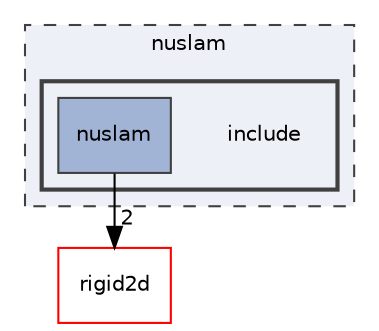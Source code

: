 digraph "nuslam/include"
{
 // LATEX_PDF_SIZE
  edge [fontname="Helvetica",fontsize="10",labelfontname="Helvetica",labelfontsize="10"];
  node [fontname="Helvetica",fontsize="10",shape=record];
  compound=true
  subgraph clusterdir_0ea33a0037152376b412e8829e0d6d02 {
    graph [ bgcolor="#edf0f7", pencolor="grey25", style="filled,dashed,", label="nuslam", fontname="Helvetica", fontsize="10", URL="dir_0ea33a0037152376b412e8829e0d6d02.html"]
  subgraph clusterdir_768e7bff774e9521f6243e2b5add71bb {
    graph [ bgcolor="#edf0f7", pencolor="grey25", style="filled,bold,", label="", fontname="Helvetica", fontsize="10", URL="dir_768e7bff774e9521f6243e2b5add71bb.html"]
    dir_768e7bff774e9521f6243e2b5add71bb [shape=plaintext, label="include"];
  dir_164a69dd8d3077300d7f580dfcb26386 [shape=box, label="nuslam", style="filled,", fillcolor="#a2b4d6", color="grey25", URL="dir_164a69dd8d3077300d7f580dfcb26386.html"];
  }
  }
  dir_d09810d5115b48fcdca4443ac0f353e3 [shape=box, label="rigid2d", style="", fillcolor="#edf0f7", color="red", URL="dir_d09810d5115b48fcdca4443ac0f353e3.html"];
  dir_164a69dd8d3077300d7f580dfcb26386->dir_d09810d5115b48fcdca4443ac0f353e3 [headlabel="2", labeldistance=1.5 headhref="dir_000004_000007.html"];
}
